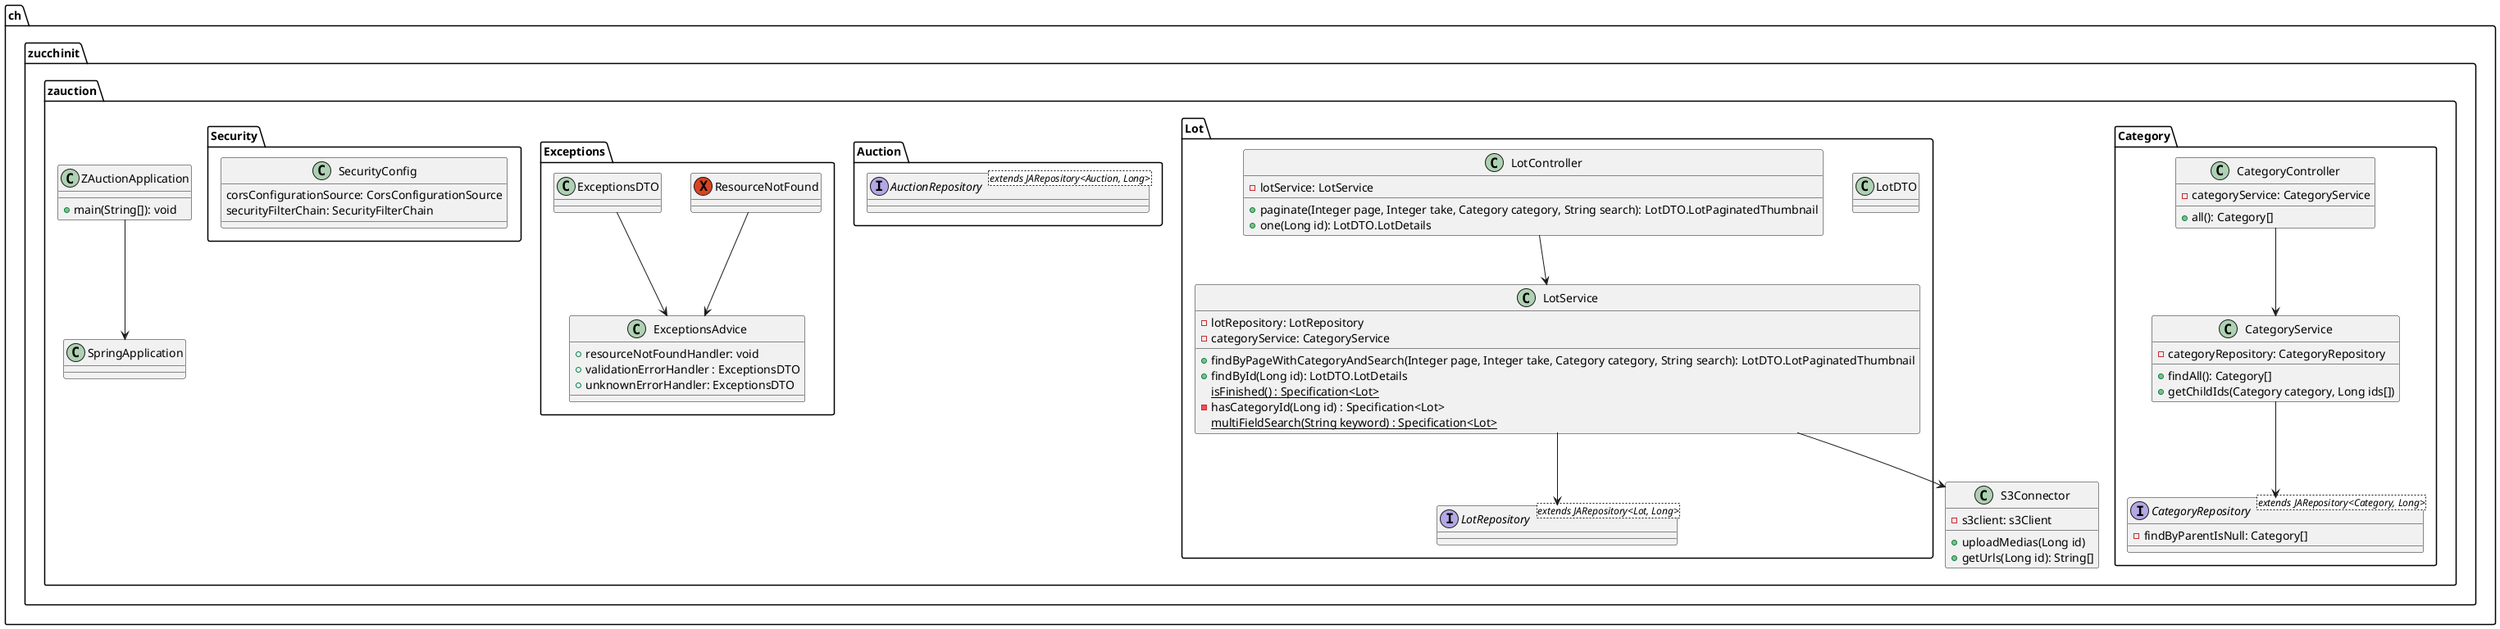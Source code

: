 @startuml

package ch.zucchinit.zauction {
    class SpringApplication
    class ZAuctionApplication {
        +main(String[]): void
    }
    "ZAuctionApplication" --> "SpringApplication"

    package Category {
        interface CategoryRepository<extends JARepository<Category, Long>> {
            -findByParentIsNull: Category[]
        }
        class CategoryController {
            -categoryService: CategoryService
            +all(): Category[]
        }
        class CategoryService {
            -categoryRepository: CategoryRepository
            +findAll(): Category[]
            +getChildIds(Category category, Long ids[])
        }

        "CategoryController" --> "CategoryService"
        "CategoryService" --> "CategoryRepository"
    }

    package Lot {
        interface LotRepository<extends JARepository<Lot, Long>>
        class LotDTO
        class LotController {
            -lotService: LotService
            +paginate(Integer page, Integer take, Category category, String search): LotDTO.LotPaginatedThumbnail
            +one(Long id): LotDTO.LotDetails
        }
        class LotService {
            -lotRepository: LotRepository
            -categoryService: CategoryService
            +findByPageWithCategoryAndSearch(Integer page, Integer take, Category category, String search): LotDTO.LotPaginatedThumbnail
            +findById(Long id): LotDTO.LotDetails
            {static} isFinished() : Specification<Lot>
            -hasCategoryId(Long id) : Specification<Lot>
            {static} multiFieldSearch(String keyword) : Specification<Lot>
        }

        "LotController" --> "LotService"
        "LotService" --> "LotRepository"
    }

    package Auction {
        interface AuctionRepository<extends JARepository<Auction, Long>>
   }

    package Exceptions {
        exception "ResourceNotFound"
        class "ExceptionsDTO" {}
        class ExceptionsAdvice {
            + resourceNotFoundHandler: void
            + validationErrorHandler : ExceptionsDTO
            + unknownErrorHandler: ExceptionsDTO
        }

        "ResourceNotFound" --> "ExceptionsAdvice"
        "ExceptionsDTO" --> "ExceptionsAdvice"
    }

    package Security {
        class SecurityConfig {
            corsConfigurationSource: CorsConfigurationSource
            securityFilterChain: SecurityFilterChain
        }
    }

    class S3Connector {
        -s3client: s3Client
        +uploadMedias(Long id)
        +getUrls(Long id): String[]
    }
    "LotService" --> "S3Connector"
}

@enduml